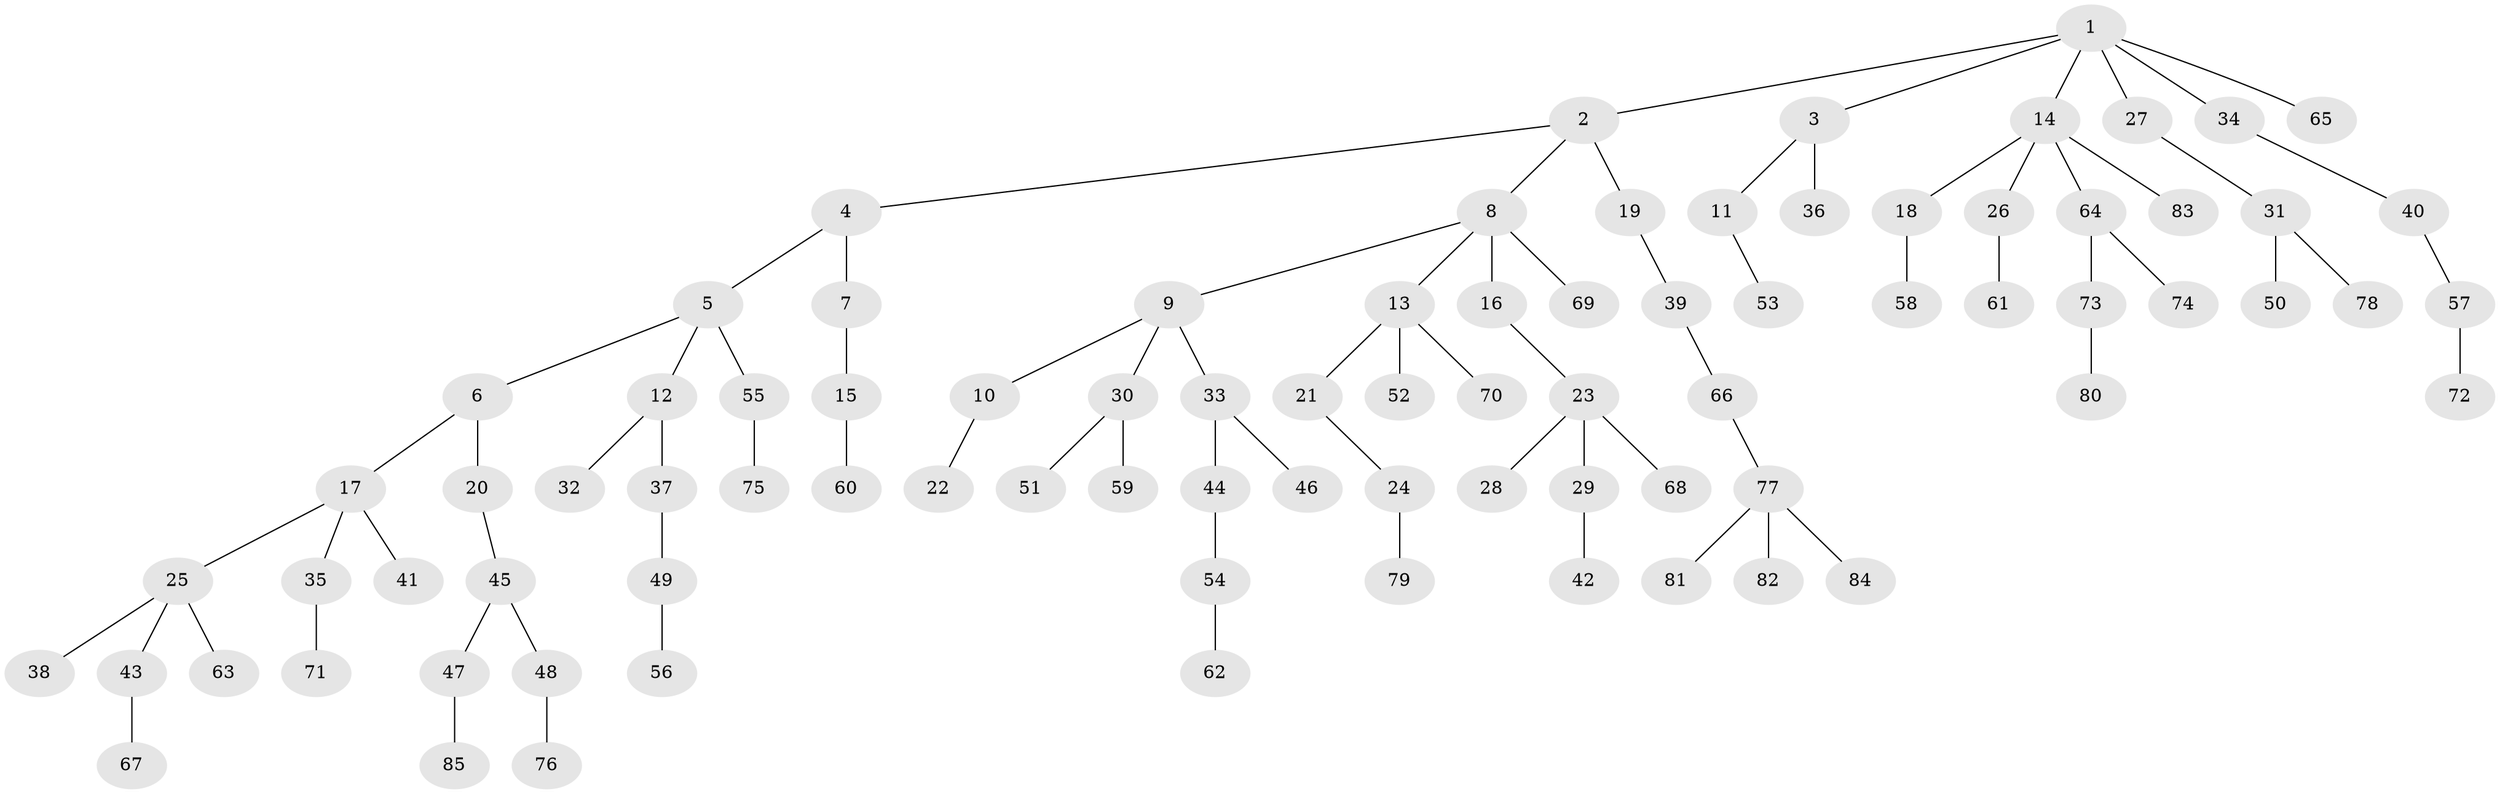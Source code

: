 // coarse degree distribution, {8: 0.0196078431372549, 3: 0.13725490196078433, 5: 0.058823529411764705, 2: 0.2549019607843137, 4: 0.0196078431372549, 1: 0.5098039215686274}
// Generated by graph-tools (version 1.1) at 2025/19/03/04/25 18:19:15]
// undirected, 85 vertices, 84 edges
graph export_dot {
graph [start="1"]
  node [color=gray90,style=filled];
  1;
  2;
  3;
  4;
  5;
  6;
  7;
  8;
  9;
  10;
  11;
  12;
  13;
  14;
  15;
  16;
  17;
  18;
  19;
  20;
  21;
  22;
  23;
  24;
  25;
  26;
  27;
  28;
  29;
  30;
  31;
  32;
  33;
  34;
  35;
  36;
  37;
  38;
  39;
  40;
  41;
  42;
  43;
  44;
  45;
  46;
  47;
  48;
  49;
  50;
  51;
  52;
  53;
  54;
  55;
  56;
  57;
  58;
  59;
  60;
  61;
  62;
  63;
  64;
  65;
  66;
  67;
  68;
  69;
  70;
  71;
  72;
  73;
  74;
  75;
  76;
  77;
  78;
  79;
  80;
  81;
  82;
  83;
  84;
  85;
  1 -- 2;
  1 -- 3;
  1 -- 14;
  1 -- 27;
  1 -- 34;
  1 -- 65;
  2 -- 4;
  2 -- 8;
  2 -- 19;
  3 -- 11;
  3 -- 36;
  4 -- 5;
  4 -- 7;
  5 -- 6;
  5 -- 12;
  5 -- 55;
  6 -- 17;
  6 -- 20;
  7 -- 15;
  8 -- 9;
  8 -- 13;
  8 -- 16;
  8 -- 69;
  9 -- 10;
  9 -- 30;
  9 -- 33;
  10 -- 22;
  11 -- 53;
  12 -- 32;
  12 -- 37;
  13 -- 21;
  13 -- 52;
  13 -- 70;
  14 -- 18;
  14 -- 26;
  14 -- 64;
  14 -- 83;
  15 -- 60;
  16 -- 23;
  17 -- 25;
  17 -- 35;
  17 -- 41;
  18 -- 58;
  19 -- 39;
  20 -- 45;
  21 -- 24;
  23 -- 28;
  23 -- 29;
  23 -- 68;
  24 -- 79;
  25 -- 38;
  25 -- 43;
  25 -- 63;
  26 -- 61;
  27 -- 31;
  29 -- 42;
  30 -- 51;
  30 -- 59;
  31 -- 50;
  31 -- 78;
  33 -- 44;
  33 -- 46;
  34 -- 40;
  35 -- 71;
  37 -- 49;
  39 -- 66;
  40 -- 57;
  43 -- 67;
  44 -- 54;
  45 -- 47;
  45 -- 48;
  47 -- 85;
  48 -- 76;
  49 -- 56;
  54 -- 62;
  55 -- 75;
  57 -- 72;
  64 -- 73;
  64 -- 74;
  66 -- 77;
  73 -- 80;
  77 -- 81;
  77 -- 82;
  77 -- 84;
}
